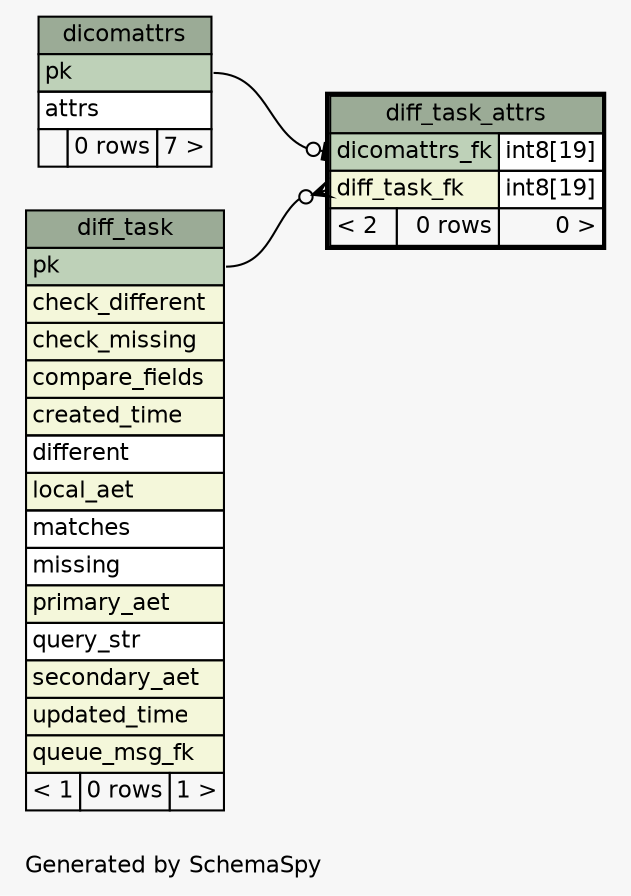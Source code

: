 // dot 2.40.1 on Linux 4.15.0-32-generic
// SchemaSpy rev 590
digraph "oneDegreeRelationshipsDiagram" {
  graph [
    rankdir="RL"
    bgcolor="#f7f7f7"
    label="\nGenerated by SchemaSpy"
    labeljust="l"
    nodesep="0.18"
    ranksep="0.46"
    fontname="Helvetica"
    fontsize="11"
  ];
  node [
    fontname="Helvetica"
    fontsize="11"
    shape="plaintext"
  ];
  edge [
    arrowsize="0.8"
  ];
  "diff_task_attrs":"dicomattrs_fk":w -> "dicomattrs":"pk":e [arrowhead=none dir=back arrowtail=teeodot];
  "diff_task_attrs":"diff_task_fk":w -> "diff_task":"pk":e [arrowhead=none dir=back arrowtail=crowodot];
  "dicomattrs" [
    label=<
    <TABLE BORDER="0" CELLBORDER="1" CELLSPACING="0" BGCOLOR="#ffffff">
      <TR><TD COLSPAN="3" BGCOLOR="#9bab96" ALIGN="CENTER">dicomattrs</TD></TR>
      <TR><TD PORT="pk" COLSPAN="3" BGCOLOR="#bed1b8" ALIGN="LEFT">pk</TD></TR>
      <TR><TD PORT="attrs" COLSPAN="3" ALIGN="LEFT">attrs</TD></TR>
      <TR><TD ALIGN="LEFT" BGCOLOR="#f7f7f7">  </TD><TD ALIGN="RIGHT" BGCOLOR="#f7f7f7">0 rows</TD><TD ALIGN="RIGHT" BGCOLOR="#f7f7f7">7 &gt;</TD></TR>
    </TABLE>>
    URL="dicomattrs.html"
    tooltip="dicomattrs"
  ];
  "diff_task" [
    label=<
    <TABLE BORDER="0" CELLBORDER="1" CELLSPACING="0" BGCOLOR="#ffffff">
      <TR><TD COLSPAN="3" BGCOLOR="#9bab96" ALIGN="CENTER">diff_task</TD></TR>
      <TR><TD PORT="pk" COLSPAN="3" BGCOLOR="#bed1b8" ALIGN="LEFT">pk</TD></TR>
      <TR><TD PORT="check_different" COLSPAN="3" BGCOLOR="#f4f7da" ALIGN="LEFT">check_different</TD></TR>
      <TR><TD PORT="check_missing" COLSPAN="3" BGCOLOR="#f4f7da" ALIGN="LEFT">check_missing</TD></TR>
      <TR><TD PORT="compare_fields" COLSPAN="3" BGCOLOR="#f4f7da" ALIGN="LEFT">compare_fields</TD></TR>
      <TR><TD PORT="created_time" COLSPAN="3" BGCOLOR="#f4f7da" ALIGN="LEFT">created_time</TD></TR>
      <TR><TD PORT="different" COLSPAN="3" ALIGN="LEFT">different</TD></TR>
      <TR><TD PORT="local_aet" COLSPAN="3" BGCOLOR="#f4f7da" ALIGN="LEFT">local_aet</TD></TR>
      <TR><TD PORT="matches" COLSPAN="3" ALIGN="LEFT">matches</TD></TR>
      <TR><TD PORT="missing" COLSPAN="3" ALIGN="LEFT">missing</TD></TR>
      <TR><TD PORT="primary_aet" COLSPAN="3" BGCOLOR="#f4f7da" ALIGN="LEFT">primary_aet</TD></TR>
      <TR><TD PORT="query_str" COLSPAN="3" ALIGN="LEFT">query_str</TD></TR>
      <TR><TD PORT="secondary_aet" COLSPAN="3" BGCOLOR="#f4f7da" ALIGN="LEFT">secondary_aet</TD></TR>
      <TR><TD PORT="updated_time" COLSPAN="3" BGCOLOR="#f4f7da" ALIGN="LEFT">updated_time</TD></TR>
      <TR><TD PORT="queue_msg_fk" COLSPAN="3" BGCOLOR="#f4f7da" ALIGN="LEFT">queue_msg_fk</TD></TR>
      <TR><TD ALIGN="LEFT" BGCOLOR="#f7f7f7">&lt; 1</TD><TD ALIGN="RIGHT" BGCOLOR="#f7f7f7">0 rows</TD><TD ALIGN="RIGHT" BGCOLOR="#f7f7f7">1 &gt;</TD></TR>
    </TABLE>>
    URL="diff_task.html"
    tooltip="diff_task"
  ];
  "diff_task_attrs" [
    label=<
    <TABLE BORDER="2" CELLBORDER="1" CELLSPACING="0" BGCOLOR="#ffffff">
      <TR><TD COLSPAN="3" BGCOLOR="#9bab96" ALIGN="CENTER">diff_task_attrs</TD></TR>
      <TR><TD PORT="dicomattrs_fk" COLSPAN="2" BGCOLOR="#bed1b8" ALIGN="LEFT">dicomattrs_fk</TD><TD PORT="dicomattrs_fk.type" ALIGN="LEFT">int8[19]</TD></TR>
      <TR><TD PORT="diff_task_fk" COLSPAN="2" BGCOLOR="#f4f7da" ALIGN="LEFT">diff_task_fk</TD><TD PORT="diff_task_fk.type" ALIGN="LEFT">int8[19]</TD></TR>
      <TR><TD ALIGN="LEFT" BGCOLOR="#f7f7f7">&lt; 2</TD><TD ALIGN="RIGHT" BGCOLOR="#f7f7f7">0 rows</TD><TD ALIGN="RIGHT" BGCOLOR="#f7f7f7">0 &gt;</TD></TR>
    </TABLE>>
    URL="diff_task_attrs.html"
    tooltip="diff_task_attrs"
  ];
}
